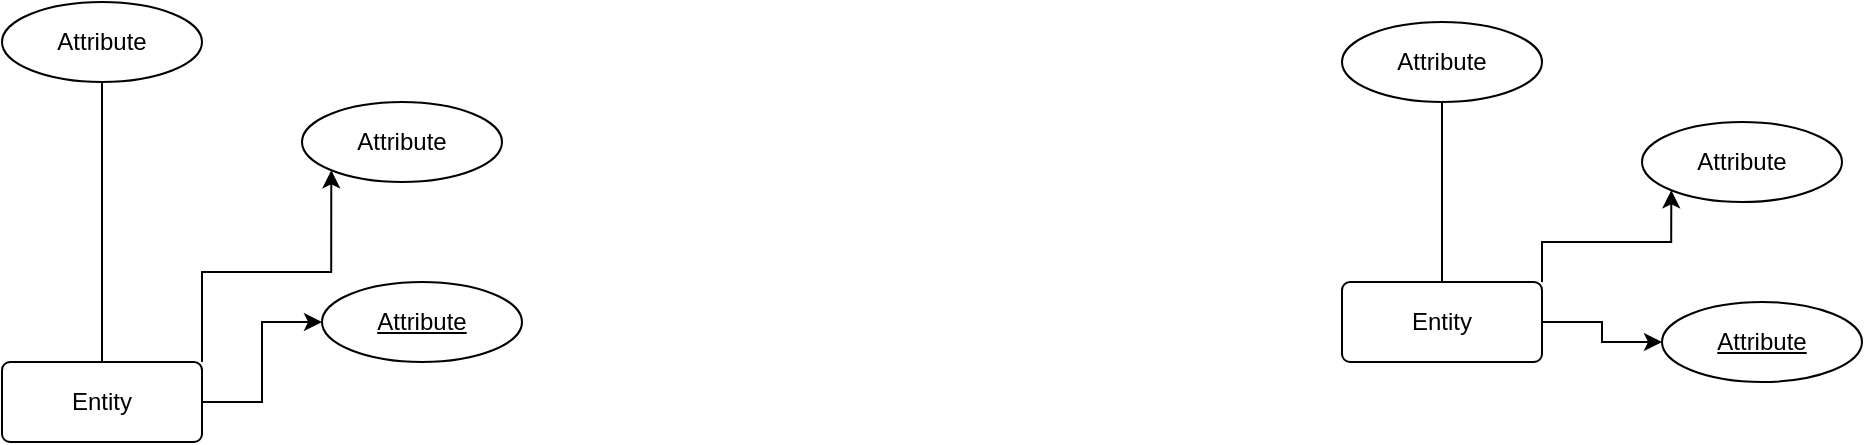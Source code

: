 <mxfile version="24.7.16">
  <diagram id="R2lEEEUBdFMjLlhIrx00" name="Page-1">
    <mxGraphModel dx="1249" dy="780" grid="1" gridSize="10" guides="1" tooltips="1" connect="1" arrows="1" fold="1" page="1" pageScale="1" pageWidth="850" pageHeight="1100" math="0" shadow="0" extFonts="Permanent Marker^https://fonts.googleapis.com/css?family=Permanent+Marker">
      <root>
        <mxCell id="0" />
        <mxCell id="1" parent="0" />
        <mxCell id="sAetE2GYRfhIYr7-Ddh0-26" style="edgeStyle=orthogonalEdgeStyle;rounded=0;orthogonalLoop=1;jettySize=auto;html=1;exitX=1;exitY=0;exitDx=0;exitDy=0;entryX=0;entryY=1;entryDx=0;entryDy=0;" parent="1" source="sAetE2GYRfhIYr7-Ddh0-18" target="sAetE2GYRfhIYr7-Ddh0-20" edge="1">
          <mxGeometry relative="1" as="geometry" />
        </mxCell>
        <mxCell id="sAetE2GYRfhIYr7-Ddh0-27" value="" style="edgeStyle=orthogonalEdgeStyle;rounded=0;orthogonalLoop=1;jettySize=auto;html=1;" parent="1" source="sAetE2GYRfhIYr7-Ddh0-18" target="sAetE2GYRfhIYr7-Ddh0-21" edge="1">
          <mxGeometry relative="1" as="geometry" />
        </mxCell>
        <mxCell id="sAetE2GYRfhIYr7-Ddh0-18" value="Entity" style="rounded=1;arcSize=10;whiteSpace=wrap;html=1;align=center;" parent="1" vertex="1">
          <mxGeometry x="790" y="170" width="100" height="40" as="geometry" />
        </mxCell>
        <mxCell id="sAetE2GYRfhIYr7-Ddh0-19" value="Attribute" style="ellipse;whiteSpace=wrap;html=1;align=center;" parent="1" vertex="1">
          <mxGeometry x="790" y="40" width="100" height="40" as="geometry" />
        </mxCell>
        <mxCell id="sAetE2GYRfhIYr7-Ddh0-20" value="Attribute" style="ellipse;whiteSpace=wrap;html=1;align=center;" parent="1" vertex="1">
          <mxGeometry x="940" y="90" width="100" height="40" as="geometry" />
        </mxCell>
        <mxCell id="sAetE2GYRfhIYr7-Ddh0-21" value="Attribute" style="ellipse;whiteSpace=wrap;html=1;align=center;fontStyle=4;" parent="1" vertex="1">
          <mxGeometry x="950" y="180" width="100" height="40" as="geometry" />
        </mxCell>
        <mxCell id="sAetE2GYRfhIYr7-Ddh0-25" value="" style="endArrow=none;html=1;rounded=0;exitX=0.5;exitY=0;exitDx=0;exitDy=0;entryX=0.5;entryY=1;entryDx=0;entryDy=0;" parent="1" source="sAetE2GYRfhIYr7-Ddh0-18" target="sAetE2GYRfhIYr7-Ddh0-19" edge="1">
          <mxGeometry relative="1" as="geometry">
            <mxPoint x="740" y="109.5" as="sourcePoint" />
            <mxPoint x="900" y="109.5" as="targetPoint" />
          </mxGeometry>
        </mxCell>
        <mxCell id="F2KtdEp4NuPGQQRKZKPt-1" style="edgeStyle=orthogonalEdgeStyle;rounded=0;orthogonalLoop=1;jettySize=auto;html=1;exitX=1;exitY=0;exitDx=0;exitDy=0;entryX=0;entryY=1;entryDx=0;entryDy=0;" parent="1" source="F2KtdEp4NuPGQQRKZKPt-3" target="F2KtdEp4NuPGQQRKZKPt-5" edge="1">
          <mxGeometry relative="1" as="geometry" />
        </mxCell>
        <mxCell id="F2KtdEp4NuPGQQRKZKPt-2" value="" style="edgeStyle=orthogonalEdgeStyle;rounded=0;orthogonalLoop=1;jettySize=auto;html=1;" parent="1" source="F2KtdEp4NuPGQQRKZKPt-3" target="F2KtdEp4NuPGQQRKZKPt-6" edge="1">
          <mxGeometry relative="1" as="geometry" />
        </mxCell>
        <mxCell id="F2KtdEp4NuPGQQRKZKPt-3" value="Entity" style="rounded=1;arcSize=10;whiteSpace=wrap;html=1;align=center;" parent="1" vertex="1">
          <mxGeometry x="120" y="210" width="100" height="40" as="geometry" />
        </mxCell>
        <mxCell id="F2KtdEp4NuPGQQRKZKPt-4" value="Attribute" style="ellipse;whiteSpace=wrap;html=1;align=center;" parent="1" vertex="1">
          <mxGeometry x="120" y="30" width="100" height="40" as="geometry" />
        </mxCell>
        <mxCell id="F2KtdEp4NuPGQQRKZKPt-5" value="Attribute" style="ellipse;whiteSpace=wrap;html=1;align=center;" parent="1" vertex="1">
          <mxGeometry x="270" y="80" width="100" height="40" as="geometry" />
        </mxCell>
        <mxCell id="F2KtdEp4NuPGQQRKZKPt-6" value="Attribute" style="ellipse;whiteSpace=wrap;html=1;align=center;fontStyle=4;" parent="1" vertex="1">
          <mxGeometry x="280" y="170" width="100" height="40" as="geometry" />
        </mxCell>
        <mxCell id="F2KtdEp4NuPGQQRKZKPt-7" value="" style="endArrow=none;html=1;rounded=0;exitX=0.5;exitY=0;exitDx=0;exitDy=0;entryX=0.5;entryY=1;entryDx=0;entryDy=0;" parent="1" source="F2KtdEp4NuPGQQRKZKPt-3" target="F2KtdEp4NuPGQQRKZKPt-4" edge="1">
          <mxGeometry relative="1" as="geometry">
            <mxPoint x="70" y="99.5" as="sourcePoint" />
            <mxPoint x="230" y="99.5" as="targetPoint" />
          </mxGeometry>
        </mxCell>
      </root>
    </mxGraphModel>
  </diagram>
</mxfile>
